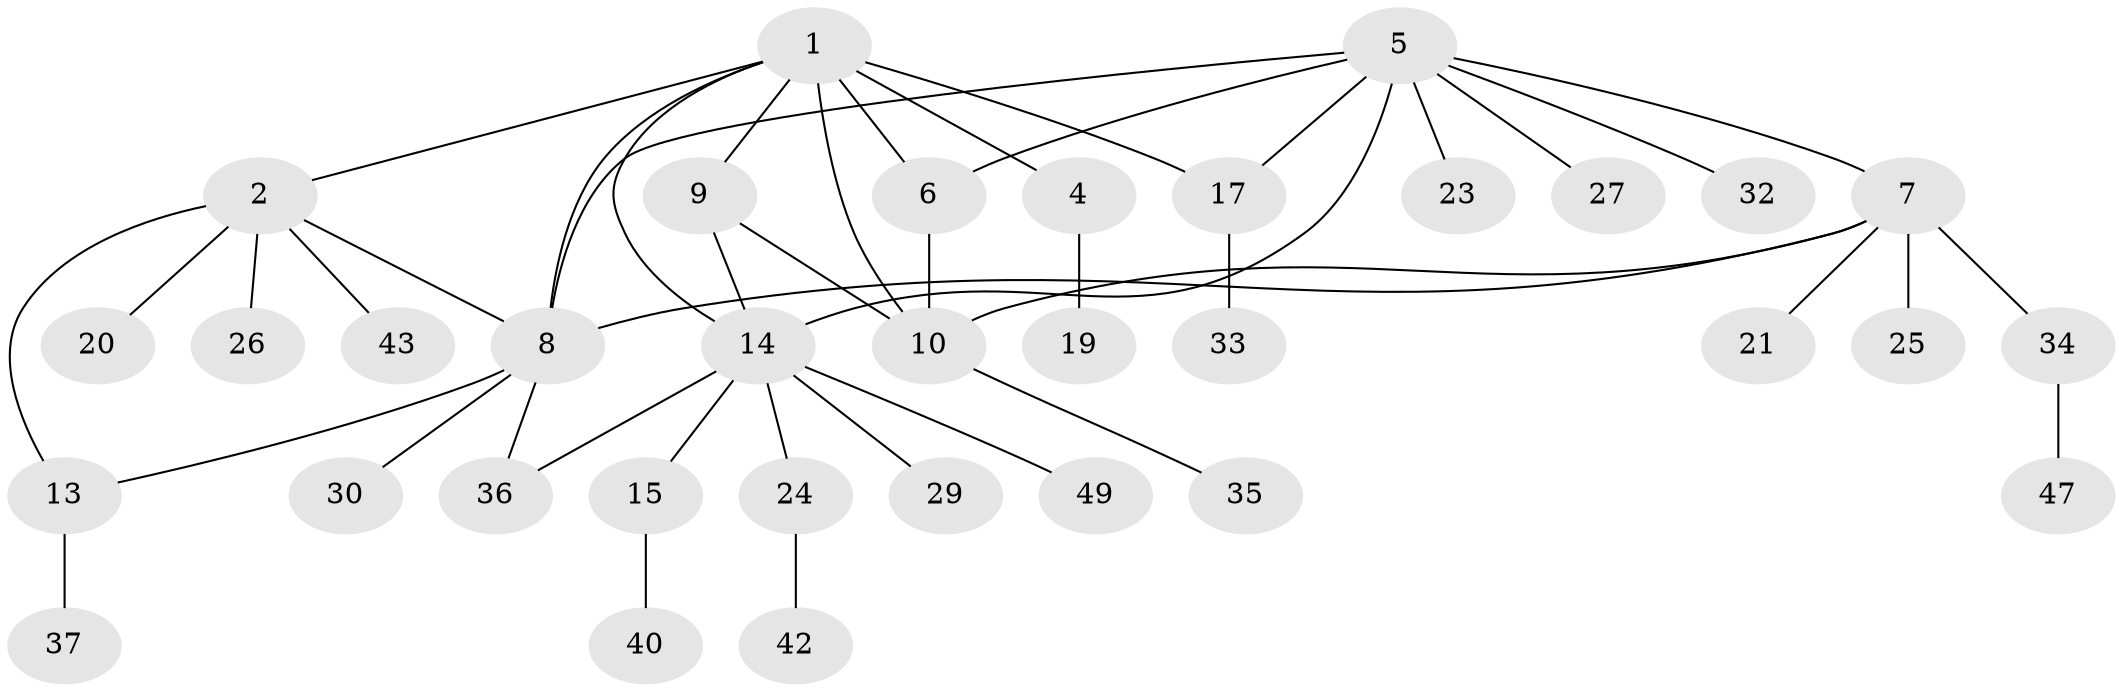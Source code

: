 // Generated by graph-tools (version 1.1) at 2025/24/03/03/25 07:24:14]
// undirected, 34 vertices, 44 edges
graph export_dot {
graph [start="1"]
  node [color=gray90,style=filled];
  1 [super="+3"];
  2 [super="+28"];
  4 [super="+46"];
  5 [super="+31"];
  6;
  7 [super="+12"];
  8 [super="+44"];
  9 [super="+41"];
  10 [super="+11"];
  13 [super="+18"];
  14 [super="+16"];
  15 [super="+38"];
  17 [super="+22"];
  19 [super="+50"];
  20 [super="+48"];
  21;
  23;
  24;
  25;
  26;
  27;
  29;
  30 [super="+39"];
  32;
  33;
  34 [super="+45"];
  35;
  36;
  37;
  40;
  42;
  43;
  47;
  49;
  1 -- 2;
  1 -- 6 [weight=2];
  1 -- 9;
  1 -- 17;
  1 -- 14;
  1 -- 4;
  1 -- 8;
  1 -- 10;
  2 -- 8;
  2 -- 13;
  2 -- 20;
  2 -- 26;
  2 -- 43;
  4 -- 19;
  5 -- 6;
  5 -- 8;
  5 -- 17;
  5 -- 23;
  5 -- 27;
  5 -- 32;
  5 -- 14;
  5 -- 7;
  6 -- 10;
  7 -- 8;
  7 -- 10;
  7 -- 25;
  7 -- 34;
  7 -- 21;
  8 -- 30;
  8 -- 36;
  8 -- 13;
  9 -- 10;
  9 -- 14;
  10 -- 35;
  13 -- 37;
  14 -- 15;
  14 -- 24;
  14 -- 29;
  14 -- 36;
  14 -- 49;
  15 -- 40;
  17 -- 33;
  24 -- 42;
  34 -- 47;
}
